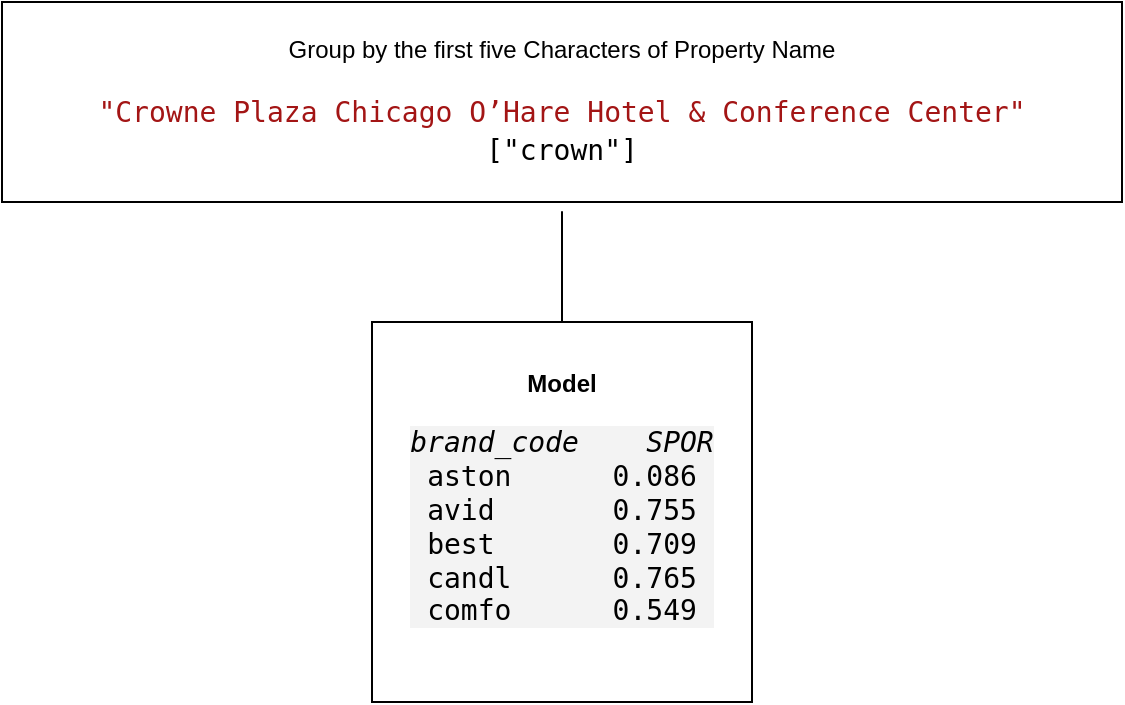 <mxfile version="12.6.5" type="device"><diagram id="ZgziVuhp79izcy5Q1R0T" name="Page-1"><mxGraphModel dx="819" dy="441" grid="1" gridSize="10" guides="1" tooltips="1" connect="1" arrows="1" fold="1" page="1" pageScale="1" pageWidth="850" pageHeight="1100" math="0" shadow="0"><root><mxCell id="0"/><mxCell id="1" parent="0"/><mxCell id="5rfER7khgltUaeb5KkzF-4" value="&lt;div&gt;Group by the first five Characters of Property Name&lt;/div&gt;&lt;div&gt;&lt;br&gt;&lt;/div&gt;&lt;div&gt;&lt;div style=&quot;color: #000000 ; background-color: #ffffff ; font-family: &amp;#34;droid sans mono&amp;#34; , &amp;#34;monospace&amp;#34; , monospace , &amp;#34;droid sans fallback&amp;#34; ; font-weight: normal ; font-size: 14px ; line-height: 19px ; white-space: pre&quot;&gt;&lt;div&gt;&lt;span style=&quot;color: #a31515&quot;&gt;&quot;Crowne Plaza Chicago O’Hare Hotel &amp;amp; Conference Center&quot;&lt;/span&gt;&lt;/div&gt;&lt;div&gt;[&quot;crown&quot;]&lt;br&gt;&lt;/div&gt;&lt;/div&gt;&lt;/div&gt;" style="rounded=0;whiteSpace=wrap;html=1;" vertex="1" parent="1"><mxGeometry x="70" y="40" width="560" height="100" as="geometry"/></mxCell><mxCell id="5rfER7khgltUaeb5KkzF-5" value="&lt;div&gt;&lt;b&gt;Model&lt;/b&gt;&lt;/div&gt;&lt;pre style=&quot;color: rgb(0 , 0 , 0) ; font-size: 14px ; font-style: normal ; font-weight: 400 ; letter-spacing: normal ; text-indent: 0px ; text-transform: none ; word-spacing: 0px ; background-color: rgb(243 , 243 , 243)&quot;&gt;&lt;span&gt;&lt;i&gt;brand_code&lt;/i&gt;    &lt;i&gt;SPOR&lt;/i&gt;&lt;br&gt;aston      0.086&lt;br&gt;avid       0.755&lt;br&gt;best       0.709&lt;br&gt;candl      0.765&lt;br&gt;comfo      0.549&lt;/span&gt;&lt;/pre&gt;" style="whiteSpace=wrap;html=1;aspect=fixed;" vertex="1" parent="1"><mxGeometry x="255" y="200" width="190" height="190" as="geometry"/></mxCell><mxCell id="5rfER7khgltUaeb5KkzF-6" value="" style="endArrow=none;html=1;exitX=0.5;exitY=0;exitDx=0;exitDy=0;" edge="1" parent="1" source="5rfER7khgltUaeb5KkzF-5"><mxGeometry width="50" height="50" relative="1" as="geometry"><mxPoint x="70" y="460" as="sourcePoint"/><mxPoint x="350" y="170" as="targetPoint"/><Array as="points"><mxPoint x="350" y="140"/></Array></mxGeometry></mxCell></root></mxGraphModel></diagram></mxfile>